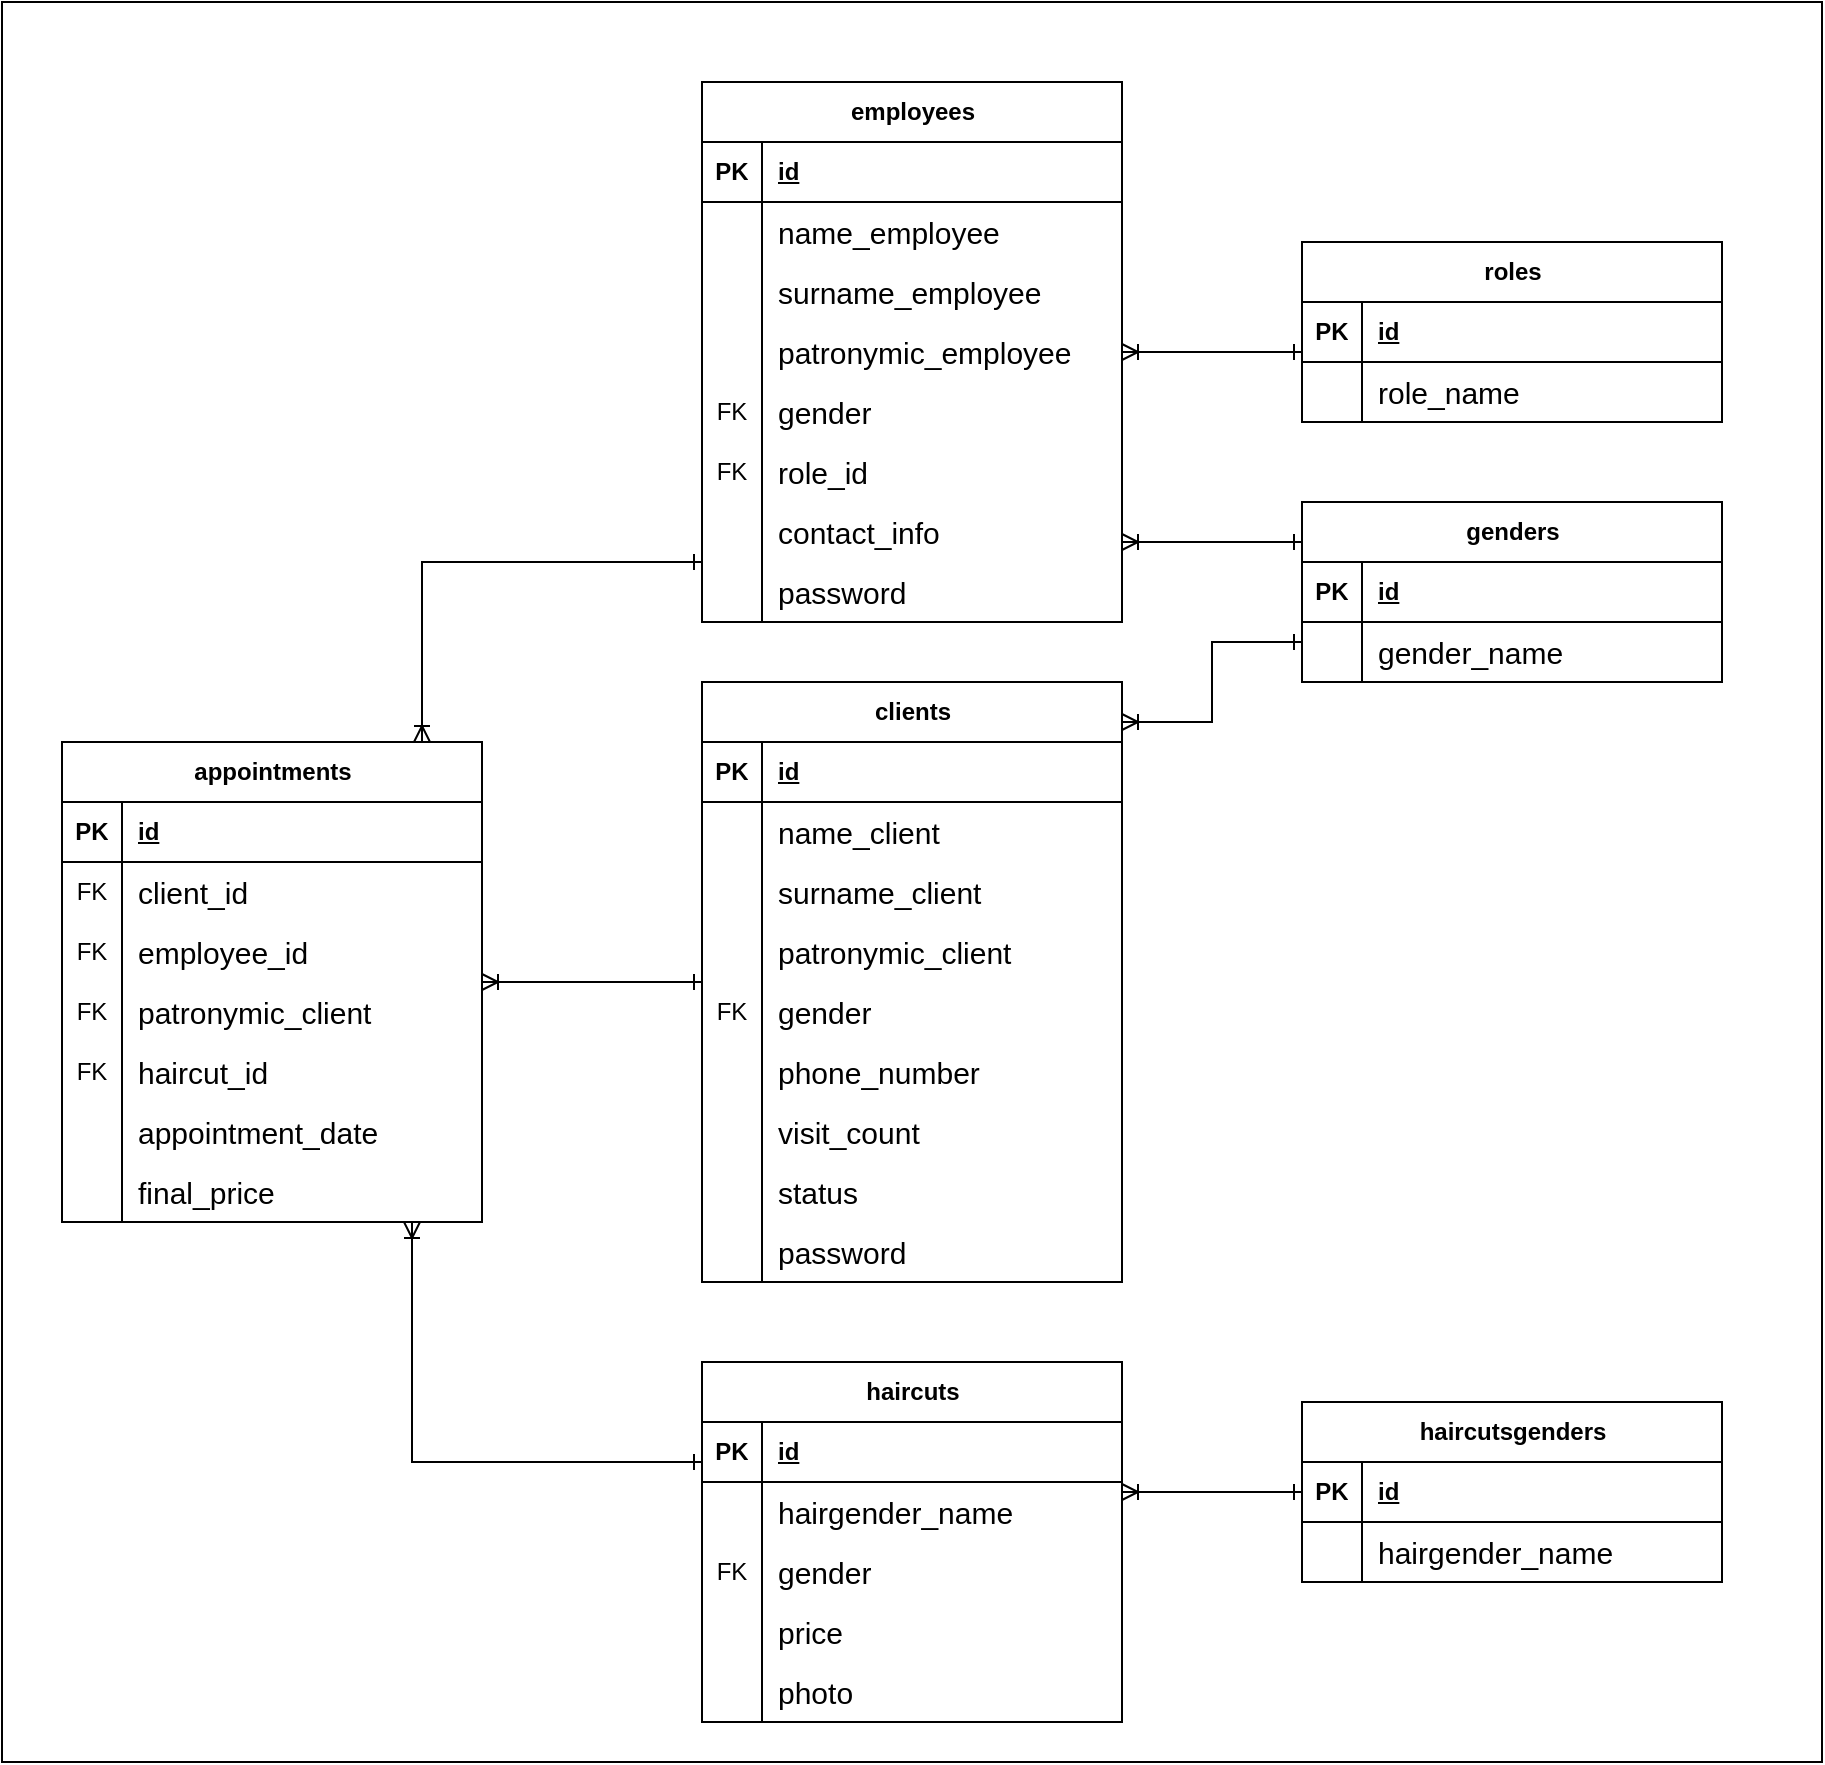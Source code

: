 <mxfile version="26.1.0">
  <diagram name="Страница — 1" id="88M5BIME8bzAEYAHPedK">
    <mxGraphModel dx="1909" dy="1205" grid="1" gridSize="10" guides="1" tooltips="1" connect="1" arrows="1" fold="1" page="1" pageScale="1" pageWidth="827" pageHeight="1169" math="0" shadow="0">
      <root>
        <mxCell id="0" />
        <mxCell id="1" parent="0" />
        <mxCell id="3UesADVqfVhe2_qb7cYK-143" value="" style="rounded=0;whiteSpace=wrap;html=1;" parent="1" vertex="1">
          <mxGeometry x="190" y="180" width="910" height="880" as="geometry" />
        </mxCell>
        <mxCell id="3UesADVqfVhe2_qb7cYK-1" value="employees" style="shape=table;startSize=30;container=1;collapsible=1;childLayout=tableLayout;fixedRows=1;rowLines=0;fontStyle=1;align=center;resizeLast=1;html=1;strokeColor=default;labelBackgroundColor=default;" parent="1" vertex="1">
          <mxGeometry x="540" y="220" width="210" height="270" as="geometry" />
        </mxCell>
        <mxCell id="3UesADVqfVhe2_qb7cYK-2" value="" style="shape=tableRow;horizontal=0;startSize=0;swimlaneHead=0;swimlaneBody=0;fillColor=none;collapsible=0;dropTarget=0;points=[[0,0.5],[1,0.5]];portConstraint=eastwest;top=0;left=0;right=0;bottom=1;" parent="3UesADVqfVhe2_qb7cYK-1" vertex="1">
          <mxGeometry y="30" width="210" height="30" as="geometry" />
        </mxCell>
        <mxCell id="3UesADVqfVhe2_qb7cYK-3" value="PK" style="shape=partialRectangle;connectable=0;fillColor=none;top=0;left=0;bottom=0;right=0;fontStyle=1;overflow=hidden;whiteSpace=wrap;html=1;" parent="3UesADVqfVhe2_qb7cYK-2" vertex="1">
          <mxGeometry width="30" height="30" as="geometry">
            <mxRectangle width="30" height="30" as="alternateBounds" />
          </mxGeometry>
        </mxCell>
        <mxCell id="3UesADVqfVhe2_qb7cYK-4" value="id" style="shape=partialRectangle;connectable=0;fillColor=none;top=0;left=0;bottom=0;right=0;align=left;spacingLeft=6;fontStyle=5;overflow=hidden;whiteSpace=wrap;html=1;" parent="3UesADVqfVhe2_qb7cYK-2" vertex="1">
          <mxGeometry x="30" width="180" height="30" as="geometry">
            <mxRectangle width="180" height="30" as="alternateBounds" />
          </mxGeometry>
        </mxCell>
        <mxCell id="3UesADVqfVhe2_qb7cYK-5" value="" style="shape=tableRow;horizontal=0;startSize=0;swimlaneHead=0;swimlaneBody=0;fillColor=none;collapsible=0;dropTarget=0;points=[[0,0.5],[1,0.5]];portConstraint=eastwest;top=0;left=0;right=0;bottom=0;" parent="3UesADVqfVhe2_qb7cYK-1" vertex="1">
          <mxGeometry y="60" width="210" height="30" as="geometry" />
        </mxCell>
        <mxCell id="3UesADVqfVhe2_qb7cYK-6" value="" style="shape=partialRectangle;connectable=0;fillColor=none;top=0;left=0;bottom=0;right=0;editable=1;overflow=hidden;whiteSpace=wrap;html=1;" parent="3UesADVqfVhe2_qb7cYK-5" vertex="1">
          <mxGeometry width="30" height="30" as="geometry">
            <mxRectangle width="30" height="30" as="alternateBounds" />
          </mxGeometry>
        </mxCell>
        <mxCell id="3UesADVqfVhe2_qb7cYK-7" value="&lt;span style=&quot;font-family: &amp;quot;YS Text&amp;quot;, Arial, Helvetica, &amp;quot;Arial Unicode MS&amp;quot;, sans-serif; font-size: 15px;&quot;&gt;name_employee&lt;/span&gt;" style="shape=partialRectangle;connectable=0;fillColor=none;top=0;left=0;bottom=0;right=0;align=left;spacingLeft=6;overflow=hidden;whiteSpace=wrap;html=1;fontColor=default;labelBackgroundColor=default;" parent="3UesADVqfVhe2_qb7cYK-5" vertex="1">
          <mxGeometry x="30" width="180" height="30" as="geometry">
            <mxRectangle width="180" height="30" as="alternateBounds" />
          </mxGeometry>
        </mxCell>
        <mxCell id="3UesADVqfVhe2_qb7cYK-8" value="" style="shape=tableRow;horizontal=0;startSize=0;swimlaneHead=0;swimlaneBody=0;fillColor=none;collapsible=0;dropTarget=0;points=[[0,0.5],[1,0.5]];portConstraint=eastwest;top=0;left=0;right=0;bottom=0;" parent="3UesADVqfVhe2_qb7cYK-1" vertex="1">
          <mxGeometry y="90" width="210" height="30" as="geometry" />
        </mxCell>
        <mxCell id="3UesADVqfVhe2_qb7cYK-9" value="" style="shape=partialRectangle;connectable=0;fillColor=none;top=0;left=0;bottom=0;right=0;editable=1;overflow=hidden;whiteSpace=wrap;html=1;" parent="3UesADVqfVhe2_qb7cYK-8" vertex="1">
          <mxGeometry width="30" height="30" as="geometry">
            <mxRectangle width="30" height="30" as="alternateBounds" />
          </mxGeometry>
        </mxCell>
        <mxCell id="3UesADVqfVhe2_qb7cYK-10" value="&lt;span style=&quot;font-family: &amp;quot;YS Text&amp;quot;, Arial, Helvetica, &amp;quot;Arial Unicode MS&amp;quot;, sans-serif; font-size: 15px;&quot;&gt;&lt;font style=&quot;color: rgb(0, 0, 0);&quot;&gt;surname_employee&lt;/font&gt;&lt;/span&gt;" style="shape=partialRectangle;connectable=0;fillColor=none;top=0;left=0;bottom=0;right=0;align=left;spacingLeft=6;overflow=hidden;whiteSpace=wrap;html=1;labelBackgroundColor=none;" parent="3UesADVqfVhe2_qb7cYK-8" vertex="1">
          <mxGeometry x="30" width="180" height="30" as="geometry">
            <mxRectangle width="180" height="30" as="alternateBounds" />
          </mxGeometry>
        </mxCell>
        <mxCell id="3UesADVqfVhe2_qb7cYK-11" value="" style="shape=tableRow;horizontal=0;startSize=0;swimlaneHead=0;swimlaneBody=0;fillColor=none;collapsible=0;dropTarget=0;points=[[0,0.5],[1,0.5]];portConstraint=eastwest;top=0;left=0;right=0;bottom=0;" parent="3UesADVqfVhe2_qb7cYK-1" vertex="1">
          <mxGeometry y="120" width="210" height="30" as="geometry" />
        </mxCell>
        <mxCell id="3UesADVqfVhe2_qb7cYK-12" value="" style="shape=partialRectangle;connectable=0;fillColor=none;top=0;left=0;bottom=0;right=0;editable=1;overflow=hidden;whiteSpace=wrap;html=1;" parent="3UesADVqfVhe2_qb7cYK-11" vertex="1">
          <mxGeometry width="30" height="30" as="geometry">
            <mxRectangle width="30" height="30" as="alternateBounds" />
          </mxGeometry>
        </mxCell>
        <mxCell id="3UesADVqfVhe2_qb7cYK-13" value="&lt;span style=&quot;font-family: &amp;quot;YS Text&amp;quot;, Arial, Helvetica, &amp;quot;Arial Unicode MS&amp;quot;, sans-serif; font-size: 15px; background-color: rgb(255, 255, 255);&quot;&gt;&lt;font style=&quot;color: rgb(0, 0, 0);&quot;&gt;patronymic_employee&lt;/font&gt;&lt;/span&gt;" style="shape=partialRectangle;connectable=0;fillColor=none;top=0;left=0;bottom=0;right=0;align=left;spacingLeft=6;overflow=hidden;whiteSpace=wrap;html=1;" parent="3UesADVqfVhe2_qb7cYK-11" vertex="1">
          <mxGeometry x="30" width="180" height="30" as="geometry">
            <mxRectangle width="180" height="30" as="alternateBounds" />
          </mxGeometry>
        </mxCell>
        <mxCell id="3UesADVqfVhe2_qb7cYK-15" style="shape=tableRow;horizontal=0;startSize=0;swimlaneHead=0;swimlaneBody=0;fillColor=none;collapsible=0;dropTarget=0;points=[[0,0.5],[1,0.5]];portConstraint=eastwest;top=0;left=0;right=0;bottom=0;" parent="3UesADVqfVhe2_qb7cYK-1" vertex="1">
          <mxGeometry y="150" width="210" height="30" as="geometry" />
        </mxCell>
        <mxCell id="3UesADVqfVhe2_qb7cYK-16" value="FK" style="shape=partialRectangle;connectable=0;fillColor=none;top=0;left=0;bottom=0;right=0;editable=1;overflow=hidden;whiteSpace=wrap;html=1;" parent="3UesADVqfVhe2_qb7cYK-15" vertex="1">
          <mxGeometry width="30" height="30" as="geometry">
            <mxRectangle width="30" height="30" as="alternateBounds" />
          </mxGeometry>
        </mxCell>
        <mxCell id="3UesADVqfVhe2_qb7cYK-17" value="&lt;span style=&quot;font-family: &amp;quot;YS Text&amp;quot;, Arial, Helvetica, &amp;quot;Arial Unicode MS&amp;quot;, sans-serif; font-size: 15px;&quot;&gt;&lt;font style=&quot;color: rgb(0, 0, 0);&quot;&gt;gender&lt;/font&gt;&lt;/span&gt;" style="shape=partialRectangle;connectable=0;fillColor=none;top=0;left=0;bottom=0;right=0;align=left;spacingLeft=6;overflow=hidden;whiteSpace=wrap;html=1;" parent="3UesADVqfVhe2_qb7cYK-15" vertex="1">
          <mxGeometry x="30" width="180" height="30" as="geometry">
            <mxRectangle width="180" height="30" as="alternateBounds" />
          </mxGeometry>
        </mxCell>
        <mxCell id="3UesADVqfVhe2_qb7cYK-18" style="shape=tableRow;horizontal=0;startSize=0;swimlaneHead=0;swimlaneBody=0;fillColor=none;collapsible=0;dropTarget=0;points=[[0,0.5],[1,0.5]];portConstraint=eastwest;top=0;left=0;right=0;bottom=0;" parent="3UesADVqfVhe2_qb7cYK-1" vertex="1">
          <mxGeometry y="180" width="210" height="30" as="geometry" />
        </mxCell>
        <mxCell id="3UesADVqfVhe2_qb7cYK-19" value="FK" style="shape=partialRectangle;connectable=0;fillColor=none;top=0;left=0;bottom=0;right=0;editable=1;overflow=hidden;whiteSpace=wrap;html=1;" parent="3UesADVqfVhe2_qb7cYK-18" vertex="1">
          <mxGeometry width="30" height="30" as="geometry">
            <mxRectangle width="30" height="30" as="alternateBounds" />
          </mxGeometry>
        </mxCell>
        <mxCell id="3UesADVqfVhe2_qb7cYK-20" value="&lt;span style=&quot;font-family: &amp;quot;YS Text&amp;quot;, Arial, Helvetica, &amp;quot;Arial Unicode MS&amp;quot;, sans-serif; font-size: 15px;&quot;&gt;&lt;font style=&quot;color: rgb(0, 0, 0);&quot;&gt;role_id&lt;/font&gt;&lt;/span&gt;" style="shape=partialRectangle;connectable=0;fillColor=none;top=0;left=0;bottom=0;right=0;align=left;spacingLeft=6;overflow=hidden;whiteSpace=wrap;html=1;" parent="3UesADVqfVhe2_qb7cYK-18" vertex="1">
          <mxGeometry x="30" width="180" height="30" as="geometry">
            <mxRectangle width="180" height="30" as="alternateBounds" />
          </mxGeometry>
        </mxCell>
        <mxCell id="3UesADVqfVhe2_qb7cYK-21" style="shape=tableRow;horizontal=0;startSize=0;swimlaneHead=0;swimlaneBody=0;fillColor=none;collapsible=0;dropTarget=0;points=[[0,0.5],[1,0.5]];portConstraint=eastwest;top=0;left=0;right=0;bottom=0;" parent="3UesADVqfVhe2_qb7cYK-1" vertex="1">
          <mxGeometry y="210" width="210" height="30" as="geometry" />
        </mxCell>
        <mxCell id="3UesADVqfVhe2_qb7cYK-22" style="shape=partialRectangle;connectable=0;fillColor=none;top=0;left=0;bottom=0;right=0;editable=1;overflow=hidden;whiteSpace=wrap;html=1;" parent="3UesADVqfVhe2_qb7cYK-21" vertex="1">
          <mxGeometry width="30" height="30" as="geometry">
            <mxRectangle width="30" height="30" as="alternateBounds" />
          </mxGeometry>
        </mxCell>
        <mxCell id="3UesADVqfVhe2_qb7cYK-23" value="&lt;span style=&quot;font-family: &amp;quot;YS Text&amp;quot;, Arial, Helvetica, &amp;quot;Arial Unicode MS&amp;quot;, sans-serif; font-size: 15px;&quot;&gt;&lt;font style=&quot;color: rgb(0, 0, 0);&quot;&gt;contact_info&lt;/font&gt;&lt;/span&gt;" style="shape=partialRectangle;connectable=0;fillColor=none;top=0;left=0;bottom=0;right=0;align=left;spacingLeft=6;overflow=hidden;whiteSpace=wrap;html=1;" parent="3UesADVqfVhe2_qb7cYK-21" vertex="1">
          <mxGeometry x="30" width="180" height="30" as="geometry">
            <mxRectangle width="180" height="30" as="alternateBounds" />
          </mxGeometry>
        </mxCell>
        <mxCell id="3UesADVqfVhe2_qb7cYK-24" style="shape=tableRow;horizontal=0;startSize=0;swimlaneHead=0;swimlaneBody=0;fillColor=none;collapsible=0;dropTarget=0;points=[[0,0.5],[1,0.5]];portConstraint=eastwest;top=0;left=0;right=0;bottom=0;" parent="3UesADVqfVhe2_qb7cYK-1" vertex="1">
          <mxGeometry y="240" width="210" height="30" as="geometry" />
        </mxCell>
        <mxCell id="3UesADVqfVhe2_qb7cYK-25" style="shape=partialRectangle;connectable=0;fillColor=none;top=0;left=0;bottom=0;right=0;editable=1;overflow=hidden;whiteSpace=wrap;html=1;" parent="3UesADVqfVhe2_qb7cYK-24" vertex="1">
          <mxGeometry width="30" height="30" as="geometry">
            <mxRectangle width="30" height="30" as="alternateBounds" />
          </mxGeometry>
        </mxCell>
        <mxCell id="3UesADVqfVhe2_qb7cYK-26" value="&lt;span style=&quot;font-family: &amp;quot;YS Text&amp;quot;, Arial, Helvetica, &amp;quot;Arial Unicode MS&amp;quot;, sans-serif; font-size: 15px;&quot;&gt;&lt;font style=&quot;color: rgb(0, 0, 0);&quot;&gt;password&lt;/font&gt;&lt;/span&gt;" style="shape=partialRectangle;connectable=0;fillColor=none;top=0;left=0;bottom=0;right=0;align=left;spacingLeft=6;overflow=hidden;whiteSpace=wrap;html=1;" parent="3UesADVqfVhe2_qb7cYK-24" vertex="1">
          <mxGeometry x="30" width="180" height="30" as="geometry">
            <mxRectangle width="180" height="30" as="alternateBounds" />
          </mxGeometry>
        </mxCell>
        <mxCell id="3UesADVqfVhe2_qb7cYK-30" value="clients" style="shape=table;startSize=30;container=1;collapsible=1;childLayout=tableLayout;fixedRows=1;rowLines=0;fontStyle=1;align=center;resizeLast=1;html=1;strokeColor=default;labelBackgroundColor=default;" parent="1" vertex="1">
          <mxGeometry x="540" y="520" width="210" height="300" as="geometry" />
        </mxCell>
        <mxCell id="3UesADVqfVhe2_qb7cYK-31" value="" style="shape=tableRow;horizontal=0;startSize=0;swimlaneHead=0;swimlaneBody=0;fillColor=none;collapsible=0;dropTarget=0;points=[[0,0.5],[1,0.5]];portConstraint=eastwest;top=0;left=0;right=0;bottom=1;" parent="3UesADVqfVhe2_qb7cYK-30" vertex="1">
          <mxGeometry y="30" width="210" height="30" as="geometry" />
        </mxCell>
        <mxCell id="3UesADVqfVhe2_qb7cYK-32" value="PK" style="shape=partialRectangle;connectable=0;fillColor=none;top=0;left=0;bottom=0;right=0;fontStyle=1;overflow=hidden;whiteSpace=wrap;html=1;" parent="3UesADVqfVhe2_qb7cYK-31" vertex="1">
          <mxGeometry width="30" height="30" as="geometry">
            <mxRectangle width="30" height="30" as="alternateBounds" />
          </mxGeometry>
        </mxCell>
        <mxCell id="3UesADVqfVhe2_qb7cYK-33" value="id" style="shape=partialRectangle;connectable=0;fillColor=none;top=0;left=0;bottom=0;right=0;align=left;spacingLeft=6;fontStyle=5;overflow=hidden;whiteSpace=wrap;html=1;" parent="3UesADVqfVhe2_qb7cYK-31" vertex="1">
          <mxGeometry x="30" width="180" height="30" as="geometry">
            <mxRectangle width="180" height="30" as="alternateBounds" />
          </mxGeometry>
        </mxCell>
        <mxCell id="3UesADVqfVhe2_qb7cYK-34" value="" style="shape=tableRow;horizontal=0;startSize=0;swimlaneHead=0;swimlaneBody=0;fillColor=none;collapsible=0;dropTarget=0;points=[[0,0.5],[1,0.5]];portConstraint=eastwest;top=0;left=0;right=0;bottom=0;" parent="3UesADVqfVhe2_qb7cYK-30" vertex="1">
          <mxGeometry y="60" width="210" height="30" as="geometry" />
        </mxCell>
        <mxCell id="3UesADVqfVhe2_qb7cYK-35" value="" style="shape=partialRectangle;connectable=0;fillColor=none;top=0;left=0;bottom=0;right=0;editable=1;overflow=hidden;whiteSpace=wrap;html=1;" parent="3UesADVqfVhe2_qb7cYK-34" vertex="1">
          <mxGeometry width="30" height="30" as="geometry">
            <mxRectangle width="30" height="30" as="alternateBounds" />
          </mxGeometry>
        </mxCell>
        <mxCell id="3UesADVqfVhe2_qb7cYK-36" value="&lt;span style=&quot;font-family: &amp;quot;YS Text&amp;quot;, Arial, Helvetica, &amp;quot;Arial Unicode MS&amp;quot;, sans-serif; font-size: 15px;&quot;&gt;name_client&lt;/span&gt;" style="shape=partialRectangle;connectable=0;fillColor=none;top=0;left=0;bottom=0;right=0;align=left;spacingLeft=6;overflow=hidden;whiteSpace=wrap;html=1;fontColor=default;labelBackgroundColor=default;" parent="3UesADVqfVhe2_qb7cYK-34" vertex="1">
          <mxGeometry x="30" width="180" height="30" as="geometry">
            <mxRectangle width="180" height="30" as="alternateBounds" />
          </mxGeometry>
        </mxCell>
        <mxCell id="3UesADVqfVhe2_qb7cYK-37" value="" style="shape=tableRow;horizontal=0;startSize=0;swimlaneHead=0;swimlaneBody=0;fillColor=none;collapsible=0;dropTarget=0;points=[[0,0.5],[1,0.5]];portConstraint=eastwest;top=0;left=0;right=0;bottom=0;" parent="3UesADVqfVhe2_qb7cYK-30" vertex="1">
          <mxGeometry y="90" width="210" height="30" as="geometry" />
        </mxCell>
        <mxCell id="3UesADVqfVhe2_qb7cYK-38" value="" style="shape=partialRectangle;connectable=0;fillColor=none;top=0;left=0;bottom=0;right=0;editable=1;overflow=hidden;whiteSpace=wrap;html=1;" parent="3UesADVqfVhe2_qb7cYK-37" vertex="1">
          <mxGeometry width="30" height="30" as="geometry">
            <mxRectangle width="30" height="30" as="alternateBounds" />
          </mxGeometry>
        </mxCell>
        <mxCell id="3UesADVqfVhe2_qb7cYK-39" value="&lt;span style=&quot;font-family: &amp;quot;YS Text&amp;quot;, Arial, Helvetica, &amp;quot;Arial Unicode MS&amp;quot;, sans-serif; font-size: 15px;&quot;&gt;&lt;font style=&quot;color: rgb(0, 0, 0);&quot;&gt;surname_&lt;/font&gt;&lt;/span&gt;&lt;span style=&quot;font-family: &amp;quot;YS Text&amp;quot;, Arial, Helvetica, &amp;quot;Arial Unicode MS&amp;quot;, sans-serif; font-size: 15px; background-color: rgb(255, 255, 255);&quot;&gt;client&lt;/span&gt;" style="shape=partialRectangle;connectable=0;fillColor=none;top=0;left=0;bottom=0;right=0;align=left;spacingLeft=6;overflow=hidden;whiteSpace=wrap;html=1;labelBackgroundColor=none;" parent="3UesADVqfVhe2_qb7cYK-37" vertex="1">
          <mxGeometry x="30" width="180" height="30" as="geometry">
            <mxRectangle width="180" height="30" as="alternateBounds" />
          </mxGeometry>
        </mxCell>
        <mxCell id="3UesADVqfVhe2_qb7cYK-40" value="" style="shape=tableRow;horizontal=0;startSize=0;swimlaneHead=0;swimlaneBody=0;fillColor=none;collapsible=0;dropTarget=0;points=[[0,0.5],[1,0.5]];portConstraint=eastwest;top=0;left=0;right=0;bottom=0;" parent="3UesADVqfVhe2_qb7cYK-30" vertex="1">
          <mxGeometry y="120" width="210" height="30" as="geometry" />
        </mxCell>
        <mxCell id="3UesADVqfVhe2_qb7cYK-41" value="" style="shape=partialRectangle;connectable=0;fillColor=none;top=0;left=0;bottom=0;right=0;editable=1;overflow=hidden;whiteSpace=wrap;html=1;" parent="3UesADVqfVhe2_qb7cYK-40" vertex="1">
          <mxGeometry width="30" height="30" as="geometry">
            <mxRectangle width="30" height="30" as="alternateBounds" />
          </mxGeometry>
        </mxCell>
        <mxCell id="3UesADVqfVhe2_qb7cYK-42" value="&lt;span style=&quot;font-family: &amp;quot;YS Text&amp;quot;, Arial, Helvetica, &amp;quot;Arial Unicode MS&amp;quot;, sans-serif; font-size: 15px; background-color: rgb(255, 255, 255);&quot;&gt;&lt;font style=&quot;color: rgb(0, 0, 0);&quot;&gt;patronymic_&lt;/font&gt;&lt;/span&gt;&lt;span style=&quot;font-family: &amp;quot;YS Text&amp;quot;, Arial, Helvetica, &amp;quot;Arial Unicode MS&amp;quot;, sans-serif; font-size: 15px; background-color: rgb(255, 255, 255);&quot;&gt;client&lt;/span&gt;" style="shape=partialRectangle;connectable=0;fillColor=none;top=0;left=0;bottom=0;right=0;align=left;spacingLeft=6;overflow=hidden;whiteSpace=wrap;html=1;" parent="3UesADVqfVhe2_qb7cYK-40" vertex="1">
          <mxGeometry x="30" width="180" height="30" as="geometry">
            <mxRectangle width="180" height="30" as="alternateBounds" />
          </mxGeometry>
        </mxCell>
        <mxCell id="3UesADVqfVhe2_qb7cYK-43" style="shape=tableRow;horizontal=0;startSize=0;swimlaneHead=0;swimlaneBody=0;fillColor=none;collapsible=0;dropTarget=0;points=[[0,0.5],[1,0.5]];portConstraint=eastwest;top=0;left=0;right=0;bottom=0;" parent="3UesADVqfVhe2_qb7cYK-30" vertex="1">
          <mxGeometry y="150" width="210" height="30" as="geometry" />
        </mxCell>
        <mxCell id="3UesADVqfVhe2_qb7cYK-44" value="FK" style="shape=partialRectangle;connectable=0;fillColor=none;top=0;left=0;bottom=0;right=0;editable=1;overflow=hidden;whiteSpace=wrap;html=1;" parent="3UesADVqfVhe2_qb7cYK-43" vertex="1">
          <mxGeometry width="30" height="30" as="geometry">
            <mxRectangle width="30" height="30" as="alternateBounds" />
          </mxGeometry>
        </mxCell>
        <mxCell id="3UesADVqfVhe2_qb7cYK-45" value="&lt;span style=&quot;font-family: &amp;quot;YS Text&amp;quot;, Arial, Helvetica, &amp;quot;Arial Unicode MS&amp;quot;, sans-serif; font-size: 15px;&quot;&gt;&lt;font style=&quot;color: rgb(0, 0, 0);&quot;&gt;gender&lt;/font&gt;&lt;/span&gt;" style="shape=partialRectangle;connectable=0;fillColor=none;top=0;left=0;bottom=0;right=0;align=left;spacingLeft=6;overflow=hidden;whiteSpace=wrap;html=1;" parent="3UesADVqfVhe2_qb7cYK-43" vertex="1">
          <mxGeometry x="30" width="180" height="30" as="geometry">
            <mxRectangle width="180" height="30" as="alternateBounds" />
          </mxGeometry>
        </mxCell>
        <mxCell id="3UesADVqfVhe2_qb7cYK-49" style="shape=tableRow;horizontal=0;startSize=0;swimlaneHead=0;swimlaneBody=0;fillColor=none;collapsible=0;dropTarget=0;points=[[0,0.5],[1,0.5]];portConstraint=eastwest;top=0;left=0;right=0;bottom=0;" parent="3UesADVqfVhe2_qb7cYK-30" vertex="1">
          <mxGeometry y="180" width="210" height="30" as="geometry" />
        </mxCell>
        <mxCell id="3UesADVqfVhe2_qb7cYK-50" style="shape=partialRectangle;connectable=0;fillColor=none;top=0;left=0;bottom=0;right=0;editable=1;overflow=hidden;whiteSpace=wrap;html=1;" parent="3UesADVqfVhe2_qb7cYK-49" vertex="1">
          <mxGeometry width="30" height="30" as="geometry">
            <mxRectangle width="30" height="30" as="alternateBounds" />
          </mxGeometry>
        </mxCell>
        <mxCell id="3UesADVqfVhe2_qb7cYK-51" value="&lt;span style=&quot;font-family: &amp;quot;YS Text&amp;quot;, Arial, Helvetica, &amp;quot;Arial Unicode MS&amp;quot;, sans-serif; font-size: 15px;&quot;&gt;&lt;font style=&quot;color: rgb(0, 0, 0);&quot;&gt;phone_number&lt;/font&gt;&lt;/span&gt;" style="shape=partialRectangle;connectable=0;fillColor=none;top=0;left=0;bottom=0;right=0;align=left;spacingLeft=6;overflow=hidden;whiteSpace=wrap;html=1;" parent="3UesADVqfVhe2_qb7cYK-49" vertex="1">
          <mxGeometry x="30" width="180" height="30" as="geometry">
            <mxRectangle width="180" height="30" as="alternateBounds" />
          </mxGeometry>
        </mxCell>
        <mxCell id="3UesADVqfVhe2_qb7cYK-46" style="shape=tableRow;horizontal=0;startSize=0;swimlaneHead=0;swimlaneBody=0;fillColor=none;collapsible=0;dropTarget=0;points=[[0,0.5],[1,0.5]];portConstraint=eastwest;top=0;left=0;right=0;bottom=0;" parent="3UesADVqfVhe2_qb7cYK-30" vertex="1">
          <mxGeometry y="210" width="210" height="30" as="geometry" />
        </mxCell>
        <mxCell id="3UesADVqfVhe2_qb7cYK-47" style="shape=partialRectangle;connectable=0;fillColor=none;top=0;left=0;bottom=0;right=0;editable=1;overflow=hidden;whiteSpace=wrap;html=1;" parent="3UesADVqfVhe2_qb7cYK-46" vertex="1">
          <mxGeometry width="30" height="30" as="geometry">
            <mxRectangle width="30" height="30" as="alternateBounds" />
          </mxGeometry>
        </mxCell>
        <mxCell id="3UesADVqfVhe2_qb7cYK-48" value="&lt;span style=&quot;font-family: &amp;quot;YS Text&amp;quot;, Arial, Helvetica, &amp;quot;Arial Unicode MS&amp;quot;, sans-serif; font-size: 15px;&quot;&gt;&lt;font style=&quot;color: rgb(0, 0, 0);&quot;&gt;visit_count&lt;/font&gt;&lt;/span&gt;" style="shape=partialRectangle;connectable=0;fillColor=none;top=0;left=0;bottom=0;right=0;align=left;spacingLeft=6;overflow=hidden;whiteSpace=wrap;html=1;" parent="3UesADVqfVhe2_qb7cYK-46" vertex="1">
          <mxGeometry x="30" width="180" height="30" as="geometry">
            <mxRectangle width="180" height="30" as="alternateBounds" />
          </mxGeometry>
        </mxCell>
        <mxCell id="3UesADVqfVhe2_qb7cYK-55" style="shape=tableRow;horizontal=0;startSize=0;swimlaneHead=0;swimlaneBody=0;fillColor=none;collapsible=0;dropTarget=0;points=[[0,0.5],[1,0.5]];portConstraint=eastwest;top=0;left=0;right=0;bottom=0;" parent="3UesADVqfVhe2_qb7cYK-30" vertex="1">
          <mxGeometry y="240" width="210" height="30" as="geometry" />
        </mxCell>
        <mxCell id="3UesADVqfVhe2_qb7cYK-56" style="shape=partialRectangle;connectable=0;fillColor=none;top=0;left=0;bottom=0;right=0;editable=1;overflow=hidden;whiteSpace=wrap;html=1;" parent="3UesADVqfVhe2_qb7cYK-55" vertex="1">
          <mxGeometry width="30" height="30" as="geometry">
            <mxRectangle width="30" height="30" as="alternateBounds" />
          </mxGeometry>
        </mxCell>
        <mxCell id="3UesADVqfVhe2_qb7cYK-57" value="&lt;span style=&quot;font-family: &amp;quot;YS Text&amp;quot;, Arial, Helvetica, &amp;quot;Arial Unicode MS&amp;quot;, sans-serif; font-size: 15px;&quot;&gt;status&lt;/span&gt;" style="shape=partialRectangle;connectable=0;fillColor=none;top=0;left=0;bottom=0;right=0;align=left;spacingLeft=6;overflow=hidden;whiteSpace=wrap;html=1;" parent="3UesADVqfVhe2_qb7cYK-55" vertex="1">
          <mxGeometry x="30" width="180" height="30" as="geometry">
            <mxRectangle width="180" height="30" as="alternateBounds" />
          </mxGeometry>
        </mxCell>
        <mxCell id="3UesADVqfVhe2_qb7cYK-52" style="shape=tableRow;horizontal=0;startSize=0;swimlaneHead=0;swimlaneBody=0;fillColor=none;collapsible=0;dropTarget=0;points=[[0,0.5],[1,0.5]];portConstraint=eastwest;top=0;left=0;right=0;bottom=0;" parent="3UesADVqfVhe2_qb7cYK-30" vertex="1">
          <mxGeometry y="270" width="210" height="30" as="geometry" />
        </mxCell>
        <mxCell id="3UesADVqfVhe2_qb7cYK-53" style="shape=partialRectangle;connectable=0;fillColor=none;top=0;left=0;bottom=0;right=0;editable=1;overflow=hidden;whiteSpace=wrap;html=1;" parent="3UesADVqfVhe2_qb7cYK-52" vertex="1">
          <mxGeometry width="30" height="30" as="geometry">
            <mxRectangle width="30" height="30" as="alternateBounds" />
          </mxGeometry>
        </mxCell>
        <mxCell id="3UesADVqfVhe2_qb7cYK-54" value="&lt;span style=&quot;font-family: &amp;quot;YS Text&amp;quot;, Arial, Helvetica, &amp;quot;Arial Unicode MS&amp;quot;, sans-serif; font-size: 15px;&quot;&gt;&lt;font style=&quot;color: rgb(0, 0, 0);&quot;&gt;password&lt;/font&gt;&lt;/span&gt;" style="shape=partialRectangle;connectable=0;fillColor=none;top=0;left=0;bottom=0;right=0;align=left;spacingLeft=6;overflow=hidden;whiteSpace=wrap;html=1;" parent="3UesADVqfVhe2_qb7cYK-52" vertex="1">
          <mxGeometry x="30" width="180" height="30" as="geometry">
            <mxRectangle width="180" height="30" as="alternateBounds" />
          </mxGeometry>
        </mxCell>
        <mxCell id="3UesADVqfVhe2_qb7cYK-58" value="appointments" style="shape=table;startSize=30;container=1;collapsible=1;childLayout=tableLayout;fixedRows=1;rowLines=0;fontStyle=1;align=center;resizeLast=1;html=1;strokeColor=default;labelBackgroundColor=default;" parent="1" vertex="1">
          <mxGeometry x="220" y="550" width="210" height="240" as="geometry" />
        </mxCell>
        <mxCell id="3UesADVqfVhe2_qb7cYK-59" value="" style="shape=tableRow;horizontal=0;startSize=0;swimlaneHead=0;swimlaneBody=0;fillColor=none;collapsible=0;dropTarget=0;points=[[0,0.5],[1,0.5]];portConstraint=eastwest;top=0;left=0;right=0;bottom=1;" parent="3UesADVqfVhe2_qb7cYK-58" vertex="1">
          <mxGeometry y="30" width="210" height="30" as="geometry" />
        </mxCell>
        <mxCell id="3UesADVqfVhe2_qb7cYK-60" value="PK" style="shape=partialRectangle;connectable=0;fillColor=none;top=0;left=0;bottom=0;right=0;fontStyle=1;overflow=hidden;whiteSpace=wrap;html=1;" parent="3UesADVqfVhe2_qb7cYK-59" vertex="1">
          <mxGeometry width="30" height="30" as="geometry">
            <mxRectangle width="30" height="30" as="alternateBounds" />
          </mxGeometry>
        </mxCell>
        <mxCell id="3UesADVqfVhe2_qb7cYK-61" value="id" style="shape=partialRectangle;connectable=0;fillColor=none;top=0;left=0;bottom=0;right=0;align=left;spacingLeft=6;fontStyle=5;overflow=hidden;whiteSpace=wrap;html=1;" parent="3UesADVqfVhe2_qb7cYK-59" vertex="1">
          <mxGeometry x="30" width="180" height="30" as="geometry">
            <mxRectangle width="180" height="30" as="alternateBounds" />
          </mxGeometry>
        </mxCell>
        <mxCell id="3UesADVqfVhe2_qb7cYK-62" value="" style="shape=tableRow;horizontal=0;startSize=0;swimlaneHead=0;swimlaneBody=0;fillColor=none;collapsible=0;dropTarget=0;points=[[0,0.5],[1,0.5]];portConstraint=eastwest;top=0;left=0;right=0;bottom=0;" parent="3UesADVqfVhe2_qb7cYK-58" vertex="1">
          <mxGeometry y="60" width="210" height="30" as="geometry" />
        </mxCell>
        <mxCell id="3UesADVqfVhe2_qb7cYK-63" value="FK" style="shape=partialRectangle;connectable=0;fillColor=none;top=0;left=0;bottom=0;right=0;editable=1;overflow=hidden;whiteSpace=wrap;html=1;" parent="3UesADVqfVhe2_qb7cYK-62" vertex="1">
          <mxGeometry width="30" height="30" as="geometry">
            <mxRectangle width="30" height="30" as="alternateBounds" />
          </mxGeometry>
        </mxCell>
        <mxCell id="3UesADVqfVhe2_qb7cYK-64" value="&lt;span style=&quot;font-family: &amp;quot;YS Text&amp;quot;, Arial, Helvetica, &amp;quot;Arial Unicode MS&amp;quot;, sans-serif; font-size: 15px;&quot;&gt;client_id&lt;/span&gt;" style="shape=partialRectangle;connectable=0;fillColor=none;top=0;left=0;bottom=0;right=0;align=left;spacingLeft=6;overflow=hidden;whiteSpace=wrap;html=1;fontColor=default;labelBackgroundColor=default;" parent="3UesADVqfVhe2_qb7cYK-62" vertex="1">
          <mxGeometry x="30" width="180" height="30" as="geometry">
            <mxRectangle width="180" height="30" as="alternateBounds" />
          </mxGeometry>
        </mxCell>
        <mxCell id="3UesADVqfVhe2_qb7cYK-65" value="" style="shape=tableRow;horizontal=0;startSize=0;swimlaneHead=0;swimlaneBody=0;fillColor=none;collapsible=0;dropTarget=0;points=[[0,0.5],[1,0.5]];portConstraint=eastwest;top=0;left=0;right=0;bottom=0;" parent="3UesADVqfVhe2_qb7cYK-58" vertex="1">
          <mxGeometry y="90" width="210" height="30" as="geometry" />
        </mxCell>
        <mxCell id="3UesADVqfVhe2_qb7cYK-66" value="FK" style="shape=partialRectangle;connectable=0;fillColor=none;top=0;left=0;bottom=0;right=0;editable=1;overflow=hidden;whiteSpace=wrap;html=1;" parent="3UesADVqfVhe2_qb7cYK-65" vertex="1">
          <mxGeometry width="30" height="30" as="geometry">
            <mxRectangle width="30" height="30" as="alternateBounds" />
          </mxGeometry>
        </mxCell>
        <mxCell id="3UesADVqfVhe2_qb7cYK-67" value="&lt;font face=&quot;YS Text, Arial, Helvetica, Arial Unicode MS, sans-serif&quot;&gt;&lt;span style=&quot;font-size: 15px;&quot;&gt;employee_id&lt;/span&gt;&lt;/font&gt;" style="shape=partialRectangle;connectable=0;fillColor=none;top=0;left=0;bottom=0;right=0;align=left;spacingLeft=6;overflow=hidden;whiteSpace=wrap;html=1;labelBackgroundColor=none;" parent="3UesADVqfVhe2_qb7cYK-65" vertex="1">
          <mxGeometry x="30" width="180" height="30" as="geometry">
            <mxRectangle width="180" height="30" as="alternateBounds" />
          </mxGeometry>
        </mxCell>
        <mxCell id="3UesADVqfVhe2_qb7cYK-68" value="" style="shape=tableRow;horizontal=0;startSize=0;swimlaneHead=0;swimlaneBody=0;fillColor=none;collapsible=0;dropTarget=0;points=[[0,0.5],[1,0.5]];portConstraint=eastwest;top=0;left=0;right=0;bottom=0;" parent="3UesADVqfVhe2_qb7cYK-58" vertex="1">
          <mxGeometry y="120" width="210" height="30" as="geometry" />
        </mxCell>
        <mxCell id="3UesADVqfVhe2_qb7cYK-69" value="FK" style="shape=partialRectangle;connectable=0;fillColor=none;top=0;left=0;bottom=0;right=0;editable=1;overflow=hidden;whiteSpace=wrap;html=1;" parent="3UesADVqfVhe2_qb7cYK-68" vertex="1">
          <mxGeometry width="30" height="30" as="geometry">
            <mxRectangle width="30" height="30" as="alternateBounds" />
          </mxGeometry>
        </mxCell>
        <mxCell id="3UesADVqfVhe2_qb7cYK-70" value="&lt;span style=&quot;font-family: &amp;quot;YS Text&amp;quot;, Arial, Helvetica, &amp;quot;Arial Unicode MS&amp;quot;, sans-serif; font-size: 15px; background-color: rgb(255, 255, 255);&quot;&gt;&lt;font style=&quot;color: rgb(0, 0, 0);&quot;&gt;patronymic_&lt;/font&gt;&lt;/span&gt;&lt;span style=&quot;font-family: &amp;quot;YS Text&amp;quot;, Arial, Helvetica, &amp;quot;Arial Unicode MS&amp;quot;, sans-serif; font-size: 15px; background-color: rgb(255, 255, 255);&quot;&gt;client&lt;/span&gt;" style="shape=partialRectangle;connectable=0;fillColor=none;top=0;left=0;bottom=0;right=0;align=left;spacingLeft=6;overflow=hidden;whiteSpace=wrap;html=1;" parent="3UesADVqfVhe2_qb7cYK-68" vertex="1">
          <mxGeometry x="30" width="180" height="30" as="geometry">
            <mxRectangle width="180" height="30" as="alternateBounds" />
          </mxGeometry>
        </mxCell>
        <mxCell id="3UesADVqfVhe2_qb7cYK-71" style="shape=tableRow;horizontal=0;startSize=0;swimlaneHead=0;swimlaneBody=0;fillColor=none;collapsible=0;dropTarget=0;points=[[0,0.5],[1,0.5]];portConstraint=eastwest;top=0;left=0;right=0;bottom=0;" parent="3UesADVqfVhe2_qb7cYK-58" vertex="1">
          <mxGeometry y="150" width="210" height="30" as="geometry" />
        </mxCell>
        <mxCell id="3UesADVqfVhe2_qb7cYK-72" value="FK" style="shape=partialRectangle;connectable=0;fillColor=none;top=0;left=0;bottom=0;right=0;editable=1;overflow=hidden;whiteSpace=wrap;html=1;" parent="3UesADVqfVhe2_qb7cYK-71" vertex="1">
          <mxGeometry width="30" height="30" as="geometry">
            <mxRectangle width="30" height="30" as="alternateBounds" />
          </mxGeometry>
        </mxCell>
        <mxCell id="3UesADVqfVhe2_qb7cYK-73" value="&lt;font face=&quot;YS Text, Arial, Helvetica, Arial Unicode MS, sans-serif&quot;&gt;&lt;span style=&quot;font-size: 15px;&quot;&gt;haircut_id&lt;/span&gt;&lt;/font&gt;" style="shape=partialRectangle;connectable=0;fillColor=none;top=0;left=0;bottom=0;right=0;align=left;spacingLeft=6;overflow=hidden;whiteSpace=wrap;html=1;" parent="3UesADVqfVhe2_qb7cYK-71" vertex="1">
          <mxGeometry x="30" width="180" height="30" as="geometry">
            <mxRectangle width="180" height="30" as="alternateBounds" />
          </mxGeometry>
        </mxCell>
        <mxCell id="3UesADVqfVhe2_qb7cYK-74" style="shape=tableRow;horizontal=0;startSize=0;swimlaneHead=0;swimlaneBody=0;fillColor=none;collapsible=0;dropTarget=0;points=[[0,0.5],[1,0.5]];portConstraint=eastwest;top=0;left=0;right=0;bottom=0;" parent="3UesADVqfVhe2_qb7cYK-58" vertex="1">
          <mxGeometry y="180" width="210" height="30" as="geometry" />
        </mxCell>
        <mxCell id="3UesADVqfVhe2_qb7cYK-75" style="shape=partialRectangle;connectable=0;fillColor=none;top=0;left=0;bottom=0;right=0;editable=1;overflow=hidden;whiteSpace=wrap;html=1;" parent="3UesADVqfVhe2_qb7cYK-74" vertex="1">
          <mxGeometry width="30" height="30" as="geometry">
            <mxRectangle width="30" height="30" as="alternateBounds" />
          </mxGeometry>
        </mxCell>
        <mxCell id="3UesADVqfVhe2_qb7cYK-76" value="&lt;font face=&quot;YS Text, Arial, Helvetica, Arial Unicode MS, sans-serif&quot;&gt;&lt;span style=&quot;font-size: 15px;&quot;&gt;appointment_date&lt;/span&gt;&lt;/font&gt;" style="shape=partialRectangle;connectable=0;fillColor=none;top=0;left=0;bottom=0;right=0;align=left;spacingLeft=6;overflow=hidden;whiteSpace=wrap;html=1;" parent="3UesADVqfVhe2_qb7cYK-74" vertex="1">
          <mxGeometry x="30" width="180" height="30" as="geometry">
            <mxRectangle width="180" height="30" as="alternateBounds" />
          </mxGeometry>
        </mxCell>
        <mxCell id="3UesADVqfVhe2_qb7cYK-77" style="shape=tableRow;horizontal=0;startSize=0;swimlaneHead=0;swimlaneBody=0;fillColor=none;collapsible=0;dropTarget=0;points=[[0,0.5],[1,0.5]];portConstraint=eastwest;top=0;left=0;right=0;bottom=0;" parent="3UesADVqfVhe2_qb7cYK-58" vertex="1">
          <mxGeometry y="210" width="210" height="30" as="geometry" />
        </mxCell>
        <mxCell id="3UesADVqfVhe2_qb7cYK-78" style="shape=partialRectangle;connectable=0;fillColor=none;top=0;left=0;bottom=0;right=0;editable=1;overflow=hidden;whiteSpace=wrap;html=1;" parent="3UesADVqfVhe2_qb7cYK-77" vertex="1">
          <mxGeometry width="30" height="30" as="geometry">
            <mxRectangle width="30" height="30" as="alternateBounds" />
          </mxGeometry>
        </mxCell>
        <mxCell id="3UesADVqfVhe2_qb7cYK-79" value="&lt;font face=&quot;YS Text, Arial, Helvetica, Arial Unicode MS, sans-serif&quot;&gt;&lt;span style=&quot;font-size: 15px;&quot;&gt;final_price&lt;/span&gt;&lt;/font&gt;" style="shape=partialRectangle;connectable=0;fillColor=none;top=0;left=0;bottom=0;right=0;align=left;spacingLeft=6;overflow=hidden;whiteSpace=wrap;html=1;" parent="3UesADVqfVhe2_qb7cYK-77" vertex="1">
          <mxGeometry x="30" width="180" height="30" as="geometry">
            <mxRectangle width="180" height="30" as="alternateBounds" />
          </mxGeometry>
        </mxCell>
        <mxCell id="3UesADVqfVhe2_qb7cYK-86" value="roles" style="shape=table;startSize=30;container=1;collapsible=1;childLayout=tableLayout;fixedRows=1;rowLines=0;fontStyle=1;align=center;resizeLast=1;html=1;strokeColor=default;labelBackgroundColor=default;" parent="1" vertex="1">
          <mxGeometry x="840" y="300" width="210" height="90" as="geometry" />
        </mxCell>
        <mxCell id="3UesADVqfVhe2_qb7cYK-87" value="" style="shape=tableRow;horizontal=0;startSize=0;swimlaneHead=0;swimlaneBody=0;fillColor=none;collapsible=0;dropTarget=0;points=[[0,0.5],[1,0.5]];portConstraint=eastwest;top=0;left=0;right=0;bottom=1;" parent="3UesADVqfVhe2_qb7cYK-86" vertex="1">
          <mxGeometry y="30" width="210" height="30" as="geometry" />
        </mxCell>
        <mxCell id="3UesADVqfVhe2_qb7cYK-88" value="PK" style="shape=partialRectangle;connectable=0;fillColor=none;top=0;left=0;bottom=0;right=0;fontStyle=1;overflow=hidden;whiteSpace=wrap;html=1;" parent="3UesADVqfVhe2_qb7cYK-87" vertex="1">
          <mxGeometry width="30" height="30" as="geometry">
            <mxRectangle width="30" height="30" as="alternateBounds" />
          </mxGeometry>
        </mxCell>
        <mxCell id="3UesADVqfVhe2_qb7cYK-89" value="id" style="shape=partialRectangle;connectable=0;fillColor=none;top=0;left=0;bottom=0;right=0;align=left;spacingLeft=6;fontStyle=5;overflow=hidden;whiteSpace=wrap;html=1;" parent="3UesADVqfVhe2_qb7cYK-87" vertex="1">
          <mxGeometry x="30" width="180" height="30" as="geometry">
            <mxRectangle width="180" height="30" as="alternateBounds" />
          </mxGeometry>
        </mxCell>
        <mxCell id="3UesADVqfVhe2_qb7cYK-90" value="" style="shape=tableRow;horizontal=0;startSize=0;swimlaneHead=0;swimlaneBody=0;fillColor=none;collapsible=0;dropTarget=0;points=[[0,0.5],[1,0.5]];portConstraint=eastwest;top=0;left=0;right=0;bottom=0;" parent="3UesADVqfVhe2_qb7cYK-86" vertex="1">
          <mxGeometry y="60" width="210" height="30" as="geometry" />
        </mxCell>
        <mxCell id="3UesADVqfVhe2_qb7cYK-91" value="" style="shape=partialRectangle;connectable=0;fillColor=none;top=0;left=0;bottom=0;right=0;editable=1;overflow=hidden;whiteSpace=wrap;html=1;" parent="3UesADVqfVhe2_qb7cYK-90" vertex="1">
          <mxGeometry width="30" height="30" as="geometry">
            <mxRectangle width="30" height="30" as="alternateBounds" />
          </mxGeometry>
        </mxCell>
        <mxCell id="3UesADVqfVhe2_qb7cYK-92" value="&lt;font face=&quot;YS Text, Arial, Helvetica, Arial Unicode MS, sans-serif&quot;&gt;&lt;span style=&quot;font-size: 15px;&quot;&gt;role_name&lt;/span&gt;&lt;/font&gt;" style="shape=partialRectangle;connectable=0;fillColor=none;top=0;left=0;bottom=0;right=0;align=left;spacingLeft=6;overflow=hidden;whiteSpace=wrap;html=1;fontColor=default;labelBackgroundColor=default;" parent="3UesADVqfVhe2_qb7cYK-90" vertex="1">
          <mxGeometry x="30" width="180" height="30" as="geometry">
            <mxRectangle width="180" height="30" as="alternateBounds" />
          </mxGeometry>
        </mxCell>
        <mxCell id="3UesADVqfVhe2_qb7cYK-108" value="genders" style="shape=table;startSize=30;container=1;collapsible=1;childLayout=tableLayout;fixedRows=1;rowLines=0;fontStyle=1;align=center;resizeLast=1;html=1;strokeColor=default;labelBackgroundColor=default;" parent="1" vertex="1">
          <mxGeometry x="840" y="430" width="210" height="90" as="geometry" />
        </mxCell>
        <mxCell id="3UesADVqfVhe2_qb7cYK-109" value="" style="shape=tableRow;horizontal=0;startSize=0;swimlaneHead=0;swimlaneBody=0;fillColor=none;collapsible=0;dropTarget=0;points=[[0,0.5],[1,0.5]];portConstraint=eastwest;top=0;left=0;right=0;bottom=1;" parent="3UesADVqfVhe2_qb7cYK-108" vertex="1">
          <mxGeometry y="30" width="210" height="30" as="geometry" />
        </mxCell>
        <mxCell id="3UesADVqfVhe2_qb7cYK-110" value="PK" style="shape=partialRectangle;connectable=0;fillColor=none;top=0;left=0;bottom=0;right=0;fontStyle=1;overflow=hidden;whiteSpace=wrap;html=1;" parent="3UesADVqfVhe2_qb7cYK-109" vertex="1">
          <mxGeometry width="30" height="30" as="geometry">
            <mxRectangle width="30" height="30" as="alternateBounds" />
          </mxGeometry>
        </mxCell>
        <mxCell id="3UesADVqfVhe2_qb7cYK-111" value="id" style="shape=partialRectangle;connectable=0;fillColor=none;top=0;left=0;bottom=0;right=0;align=left;spacingLeft=6;fontStyle=5;overflow=hidden;whiteSpace=wrap;html=1;" parent="3UesADVqfVhe2_qb7cYK-109" vertex="1">
          <mxGeometry x="30" width="180" height="30" as="geometry">
            <mxRectangle width="180" height="30" as="alternateBounds" />
          </mxGeometry>
        </mxCell>
        <mxCell id="3UesADVqfVhe2_qb7cYK-112" value="" style="shape=tableRow;horizontal=0;startSize=0;swimlaneHead=0;swimlaneBody=0;fillColor=none;collapsible=0;dropTarget=0;points=[[0,0.5],[1,0.5]];portConstraint=eastwest;top=0;left=0;right=0;bottom=0;" parent="3UesADVqfVhe2_qb7cYK-108" vertex="1">
          <mxGeometry y="60" width="210" height="30" as="geometry" />
        </mxCell>
        <mxCell id="3UesADVqfVhe2_qb7cYK-113" value="" style="shape=partialRectangle;connectable=0;fillColor=none;top=0;left=0;bottom=0;right=0;editable=1;overflow=hidden;whiteSpace=wrap;html=1;" parent="3UesADVqfVhe2_qb7cYK-112" vertex="1">
          <mxGeometry width="30" height="30" as="geometry">
            <mxRectangle width="30" height="30" as="alternateBounds" />
          </mxGeometry>
        </mxCell>
        <mxCell id="3UesADVqfVhe2_qb7cYK-114" value="&lt;font face=&quot;YS Text, Arial, Helvetica, Arial Unicode MS, sans-serif&quot;&gt;&lt;span style=&quot;font-size: 15px;&quot;&gt;gender_name&lt;/span&gt;&lt;/font&gt;" style="shape=partialRectangle;connectable=0;fillColor=none;top=0;left=0;bottom=0;right=0;align=left;spacingLeft=6;overflow=hidden;whiteSpace=wrap;html=1;fontColor=default;labelBackgroundColor=default;" parent="3UesADVqfVhe2_qb7cYK-112" vertex="1">
          <mxGeometry x="30" width="180" height="30" as="geometry">
            <mxRectangle width="180" height="30" as="alternateBounds" />
          </mxGeometry>
        </mxCell>
        <mxCell id="3UesADVqfVhe2_qb7cYK-115" value="haircutsgenders" style="shape=table;startSize=30;container=1;collapsible=1;childLayout=tableLayout;fixedRows=1;rowLines=0;fontStyle=1;align=center;resizeLast=1;html=1;strokeColor=default;labelBackgroundColor=default;" parent="1" vertex="1">
          <mxGeometry x="840" y="880" width="210" height="90" as="geometry" />
        </mxCell>
        <mxCell id="3UesADVqfVhe2_qb7cYK-116" value="" style="shape=tableRow;horizontal=0;startSize=0;swimlaneHead=0;swimlaneBody=0;fillColor=none;collapsible=0;dropTarget=0;points=[[0,0.5],[1,0.5]];portConstraint=eastwest;top=0;left=0;right=0;bottom=1;" parent="3UesADVqfVhe2_qb7cYK-115" vertex="1">
          <mxGeometry y="30" width="210" height="30" as="geometry" />
        </mxCell>
        <mxCell id="3UesADVqfVhe2_qb7cYK-117" value="PK" style="shape=partialRectangle;connectable=0;fillColor=none;top=0;left=0;bottom=0;right=0;fontStyle=1;overflow=hidden;whiteSpace=wrap;html=1;" parent="3UesADVqfVhe2_qb7cYK-116" vertex="1">
          <mxGeometry width="30" height="30" as="geometry">
            <mxRectangle width="30" height="30" as="alternateBounds" />
          </mxGeometry>
        </mxCell>
        <mxCell id="3UesADVqfVhe2_qb7cYK-118" value="id" style="shape=partialRectangle;connectable=0;fillColor=none;top=0;left=0;bottom=0;right=0;align=left;spacingLeft=6;fontStyle=5;overflow=hidden;whiteSpace=wrap;html=1;" parent="3UesADVqfVhe2_qb7cYK-116" vertex="1">
          <mxGeometry x="30" width="180" height="30" as="geometry">
            <mxRectangle width="180" height="30" as="alternateBounds" />
          </mxGeometry>
        </mxCell>
        <mxCell id="3UesADVqfVhe2_qb7cYK-119" value="" style="shape=tableRow;horizontal=0;startSize=0;swimlaneHead=0;swimlaneBody=0;fillColor=none;collapsible=0;dropTarget=0;points=[[0,0.5],[1,0.5]];portConstraint=eastwest;top=0;left=0;right=0;bottom=0;" parent="3UesADVqfVhe2_qb7cYK-115" vertex="1">
          <mxGeometry y="60" width="210" height="30" as="geometry" />
        </mxCell>
        <mxCell id="3UesADVqfVhe2_qb7cYK-120" value="" style="shape=partialRectangle;connectable=0;fillColor=none;top=0;left=0;bottom=0;right=0;editable=1;overflow=hidden;whiteSpace=wrap;html=1;" parent="3UesADVqfVhe2_qb7cYK-119" vertex="1">
          <mxGeometry width="30" height="30" as="geometry">
            <mxRectangle width="30" height="30" as="alternateBounds" />
          </mxGeometry>
        </mxCell>
        <mxCell id="3UesADVqfVhe2_qb7cYK-121" value="&lt;font face=&quot;YS Text, Arial, Helvetica, Arial Unicode MS, sans-serif&quot;&gt;&lt;span style=&quot;font-size: 15px;&quot;&gt;hairgender_name&lt;/span&gt;&lt;/font&gt;" style="shape=partialRectangle;connectable=0;fillColor=none;top=0;left=0;bottom=0;right=0;align=left;spacingLeft=6;overflow=hidden;whiteSpace=wrap;html=1;fontColor=default;labelBackgroundColor=default;" parent="3UesADVqfVhe2_qb7cYK-119" vertex="1">
          <mxGeometry x="30" width="180" height="30" as="geometry">
            <mxRectangle width="180" height="30" as="alternateBounds" />
          </mxGeometry>
        </mxCell>
        <mxCell id="3UesADVqfVhe2_qb7cYK-122" value="haircuts" style="shape=table;startSize=30;container=1;collapsible=1;childLayout=tableLayout;fixedRows=1;rowLines=0;fontStyle=1;align=center;resizeLast=1;html=1;strokeColor=default;labelBackgroundColor=default;" parent="1" vertex="1">
          <mxGeometry x="540" y="860" width="210" height="180" as="geometry" />
        </mxCell>
        <mxCell id="3UesADVqfVhe2_qb7cYK-123" value="" style="shape=tableRow;horizontal=0;startSize=0;swimlaneHead=0;swimlaneBody=0;fillColor=none;collapsible=0;dropTarget=0;points=[[0,0.5],[1,0.5]];portConstraint=eastwest;top=0;left=0;right=0;bottom=1;" parent="3UesADVqfVhe2_qb7cYK-122" vertex="1">
          <mxGeometry y="30" width="210" height="30" as="geometry" />
        </mxCell>
        <mxCell id="3UesADVqfVhe2_qb7cYK-124" value="PK" style="shape=partialRectangle;connectable=0;fillColor=none;top=0;left=0;bottom=0;right=0;fontStyle=1;overflow=hidden;whiteSpace=wrap;html=1;" parent="3UesADVqfVhe2_qb7cYK-123" vertex="1">
          <mxGeometry width="30" height="30" as="geometry">
            <mxRectangle width="30" height="30" as="alternateBounds" />
          </mxGeometry>
        </mxCell>
        <mxCell id="3UesADVqfVhe2_qb7cYK-125" value="id" style="shape=partialRectangle;connectable=0;fillColor=none;top=0;left=0;bottom=0;right=0;align=left;spacingLeft=6;fontStyle=5;overflow=hidden;whiteSpace=wrap;html=1;" parent="3UesADVqfVhe2_qb7cYK-123" vertex="1">
          <mxGeometry x="30" width="180" height="30" as="geometry">
            <mxRectangle width="180" height="30" as="alternateBounds" />
          </mxGeometry>
        </mxCell>
        <mxCell id="3UesADVqfVhe2_qb7cYK-126" value="" style="shape=tableRow;horizontal=0;startSize=0;swimlaneHead=0;swimlaneBody=0;fillColor=none;collapsible=0;dropTarget=0;points=[[0,0.5],[1,0.5]];portConstraint=eastwest;top=0;left=0;right=0;bottom=0;" parent="3UesADVqfVhe2_qb7cYK-122" vertex="1">
          <mxGeometry y="60" width="210" height="30" as="geometry" />
        </mxCell>
        <mxCell id="3UesADVqfVhe2_qb7cYK-127" value="" style="shape=partialRectangle;connectable=0;fillColor=none;top=0;left=0;bottom=0;right=0;editable=1;overflow=hidden;whiteSpace=wrap;html=1;" parent="3UesADVqfVhe2_qb7cYK-126" vertex="1">
          <mxGeometry width="30" height="30" as="geometry">
            <mxRectangle width="30" height="30" as="alternateBounds" />
          </mxGeometry>
        </mxCell>
        <mxCell id="3UesADVqfVhe2_qb7cYK-128" value="&lt;font face=&quot;YS Text, Arial, Helvetica, Arial Unicode MS, sans-serif&quot;&gt;&lt;span style=&quot;font-size: 15px;&quot;&gt;hairgender_name&lt;/span&gt;&lt;/font&gt;" style="shape=partialRectangle;connectable=0;fillColor=none;top=0;left=0;bottom=0;right=0;align=left;spacingLeft=6;overflow=hidden;whiteSpace=wrap;html=1;fontColor=default;labelBackgroundColor=default;" parent="3UesADVqfVhe2_qb7cYK-126" vertex="1">
          <mxGeometry x="30" width="180" height="30" as="geometry">
            <mxRectangle width="180" height="30" as="alternateBounds" />
          </mxGeometry>
        </mxCell>
        <mxCell id="3UesADVqfVhe2_qb7cYK-129" style="shape=tableRow;horizontal=0;startSize=0;swimlaneHead=0;swimlaneBody=0;fillColor=none;collapsible=0;dropTarget=0;points=[[0,0.5],[1,0.5]];portConstraint=eastwest;top=0;left=0;right=0;bottom=0;" parent="3UesADVqfVhe2_qb7cYK-122" vertex="1">
          <mxGeometry y="90" width="210" height="30" as="geometry" />
        </mxCell>
        <mxCell id="3UesADVqfVhe2_qb7cYK-130" value="FK" style="shape=partialRectangle;connectable=0;fillColor=none;top=0;left=0;bottom=0;right=0;editable=1;overflow=hidden;whiteSpace=wrap;html=1;" parent="3UesADVqfVhe2_qb7cYK-129" vertex="1">
          <mxGeometry width="30" height="30" as="geometry">
            <mxRectangle width="30" height="30" as="alternateBounds" />
          </mxGeometry>
        </mxCell>
        <mxCell id="3UesADVqfVhe2_qb7cYK-131" value="&lt;span style=&quot;font-family: &amp;quot;YS Text&amp;quot;, Arial, Helvetica, &amp;quot;Arial Unicode MS&amp;quot;, sans-serif; font-size: 15px;&quot;&gt;gender&lt;/span&gt;" style="shape=partialRectangle;connectable=0;fillColor=none;top=0;left=0;bottom=0;right=0;align=left;spacingLeft=6;overflow=hidden;whiteSpace=wrap;html=1;fontColor=default;labelBackgroundColor=default;" parent="3UesADVqfVhe2_qb7cYK-129" vertex="1">
          <mxGeometry x="30" width="180" height="30" as="geometry">
            <mxRectangle width="180" height="30" as="alternateBounds" />
          </mxGeometry>
        </mxCell>
        <mxCell id="3UesADVqfVhe2_qb7cYK-132" style="shape=tableRow;horizontal=0;startSize=0;swimlaneHead=0;swimlaneBody=0;fillColor=none;collapsible=0;dropTarget=0;points=[[0,0.5],[1,0.5]];portConstraint=eastwest;top=0;left=0;right=0;bottom=0;" parent="3UesADVqfVhe2_qb7cYK-122" vertex="1">
          <mxGeometry y="120" width="210" height="30" as="geometry" />
        </mxCell>
        <mxCell id="3UesADVqfVhe2_qb7cYK-133" style="shape=partialRectangle;connectable=0;fillColor=none;top=0;left=0;bottom=0;right=0;editable=1;overflow=hidden;whiteSpace=wrap;html=1;" parent="3UesADVqfVhe2_qb7cYK-132" vertex="1">
          <mxGeometry width="30" height="30" as="geometry">
            <mxRectangle width="30" height="30" as="alternateBounds" />
          </mxGeometry>
        </mxCell>
        <mxCell id="3UesADVqfVhe2_qb7cYK-134" value="&lt;span style=&quot;font-family: &amp;quot;YS Text&amp;quot;, Arial, Helvetica, &amp;quot;Arial Unicode MS&amp;quot;, sans-serif; font-size: 15px;&quot;&gt;price&lt;/span&gt;" style="shape=partialRectangle;connectable=0;fillColor=none;top=0;left=0;bottom=0;right=0;align=left;spacingLeft=6;overflow=hidden;whiteSpace=wrap;html=1;fontColor=default;labelBackgroundColor=default;" parent="3UesADVqfVhe2_qb7cYK-132" vertex="1">
          <mxGeometry x="30" width="180" height="30" as="geometry">
            <mxRectangle width="180" height="30" as="alternateBounds" />
          </mxGeometry>
        </mxCell>
        <mxCell id="ljP-TfUGSpQm-dulORjv-1" style="shape=tableRow;horizontal=0;startSize=0;swimlaneHead=0;swimlaneBody=0;fillColor=none;collapsible=0;dropTarget=0;points=[[0,0.5],[1,0.5]];portConstraint=eastwest;top=0;left=0;right=0;bottom=0;" vertex="1" parent="3UesADVqfVhe2_qb7cYK-122">
          <mxGeometry y="150" width="210" height="30" as="geometry" />
        </mxCell>
        <mxCell id="ljP-TfUGSpQm-dulORjv-2" style="shape=partialRectangle;connectable=0;fillColor=none;top=0;left=0;bottom=0;right=0;editable=1;overflow=hidden;whiteSpace=wrap;html=1;" vertex="1" parent="ljP-TfUGSpQm-dulORjv-1">
          <mxGeometry width="30" height="30" as="geometry">
            <mxRectangle width="30" height="30" as="alternateBounds" />
          </mxGeometry>
        </mxCell>
        <mxCell id="ljP-TfUGSpQm-dulORjv-3" value="&lt;span style=&quot;font-family: &amp;quot;YS Text&amp;quot;, Arial, Helvetica, &amp;quot;Arial Unicode MS&amp;quot;, sans-serif; font-size: 15px;&quot;&gt;photo&lt;/span&gt;" style="shape=partialRectangle;connectable=0;fillColor=none;top=0;left=0;bottom=0;right=0;align=left;spacingLeft=6;overflow=hidden;whiteSpace=wrap;html=1;fontColor=default;labelBackgroundColor=default;" vertex="1" parent="ljP-TfUGSpQm-dulORjv-1">
          <mxGeometry x="30" width="180" height="30" as="geometry">
            <mxRectangle width="180" height="30" as="alternateBounds" />
          </mxGeometry>
        </mxCell>
        <mxCell id="3UesADVqfVhe2_qb7cYK-136" style="edgeStyle=orthogonalEdgeStyle;rounded=0;orthogonalLoop=1;jettySize=auto;html=1;endArrow=ERoneToMany;endFill=0;startArrow=ERone;startFill=0;" parent="1" source="3UesADVqfVhe2_qb7cYK-108" target="3UesADVqfVhe2_qb7cYK-30" edge="1">
          <mxGeometry relative="1" as="geometry">
            <mxPoint x="610" y="470" as="sourcePoint" />
            <mxPoint x="730" y="470" as="targetPoint" />
            <Array as="points">
              <mxPoint x="795" y="500" />
              <mxPoint x="795" y="540" />
            </Array>
          </mxGeometry>
        </mxCell>
        <mxCell id="3UesADVqfVhe2_qb7cYK-137" style="edgeStyle=orthogonalEdgeStyle;rounded=0;orthogonalLoop=1;jettySize=auto;html=1;endArrow=ERoneToMany;endFill=0;startArrow=ERone;startFill=0;" parent="1" source="3UesADVqfVhe2_qb7cYK-108" target="3UesADVqfVhe2_qb7cYK-1" edge="1">
          <mxGeometry relative="1" as="geometry">
            <mxPoint x="850" y="485" as="sourcePoint" />
            <mxPoint x="760" y="680" as="targetPoint" />
            <Array as="points">
              <mxPoint x="770" y="450" />
              <mxPoint x="770" y="450" />
            </Array>
          </mxGeometry>
        </mxCell>
        <mxCell id="3UesADVqfVhe2_qb7cYK-138" style="edgeStyle=orthogonalEdgeStyle;rounded=0;orthogonalLoop=1;jettySize=auto;html=1;endArrow=ERoneToMany;endFill=0;startArrow=ERone;startFill=0;" parent="1" source="3UesADVqfVhe2_qb7cYK-86" target="3UesADVqfVhe2_qb7cYK-1" edge="1">
          <mxGeometry relative="1" as="geometry">
            <mxPoint x="850" y="460" as="sourcePoint" />
            <mxPoint x="760" y="305" as="targetPoint" />
            <Array as="points">
              <mxPoint x="820" y="355" />
              <mxPoint x="820" y="355" />
            </Array>
          </mxGeometry>
        </mxCell>
        <mxCell id="3UesADVqfVhe2_qb7cYK-139" style="edgeStyle=orthogonalEdgeStyle;rounded=0;orthogonalLoop=1;jettySize=auto;html=1;endArrow=ERoneToMany;endFill=0;startArrow=ERone;startFill=0;" parent="1" source="3UesADVqfVhe2_qb7cYK-115" target="3UesADVqfVhe2_qb7cYK-122" edge="1">
          <mxGeometry relative="1" as="geometry">
            <mxPoint x="980" y="785" as="sourcePoint" />
            <mxPoint x="890" y="630" as="targetPoint" />
            <Array as="points">
              <mxPoint x="923" y="965" />
            </Array>
          </mxGeometry>
        </mxCell>
        <mxCell id="3UesADVqfVhe2_qb7cYK-140" style="edgeStyle=orthogonalEdgeStyle;rounded=0;orthogonalLoop=1;jettySize=auto;html=1;endArrow=ERoneToMany;endFill=0;startArrow=ERone;startFill=0;" parent="1" source="3UesADVqfVhe2_qb7cYK-30" target="3UesADVqfVhe2_qb7cYK-58" edge="1">
          <mxGeometry relative="1" as="geometry">
            <mxPoint x="917" y="825" as="sourcePoint" />
            <mxPoint x="827" y="670" as="targetPoint" />
            <Array as="points">
              <mxPoint x="740" y="670" />
              <mxPoint x="740" y="670" />
            </Array>
          </mxGeometry>
        </mxCell>
        <mxCell id="3UesADVqfVhe2_qb7cYK-141" style="edgeStyle=orthogonalEdgeStyle;rounded=0;orthogonalLoop=1;jettySize=auto;html=1;endArrow=ERoneToMany;endFill=0;startArrow=ERone;startFill=0;" parent="1" source="3UesADVqfVhe2_qb7cYK-1" target="3UesADVqfVhe2_qb7cYK-58" edge="1">
          <mxGeometry relative="1" as="geometry">
            <mxPoint x="450" y="475" as="sourcePoint" />
            <mxPoint x="360" y="320" as="targetPoint" />
            <Array as="points">
              <mxPoint x="400" y="460" />
            </Array>
          </mxGeometry>
        </mxCell>
        <mxCell id="3UesADVqfVhe2_qb7cYK-142" style="edgeStyle=orthogonalEdgeStyle;rounded=0;orthogonalLoop=1;jettySize=auto;html=1;endArrow=ERoneToMany;endFill=0;startArrow=ERone;startFill=0;" parent="1" source="3UesADVqfVhe2_qb7cYK-122" target="3UesADVqfVhe2_qb7cYK-58" edge="1">
          <mxGeometry relative="1" as="geometry">
            <mxPoint x="440" y="1025" as="sourcePoint" />
            <mxPoint x="350" y="870" as="targetPoint" />
            <Array as="points">
              <mxPoint x="395" y="910" />
            </Array>
          </mxGeometry>
        </mxCell>
      </root>
    </mxGraphModel>
  </diagram>
</mxfile>
